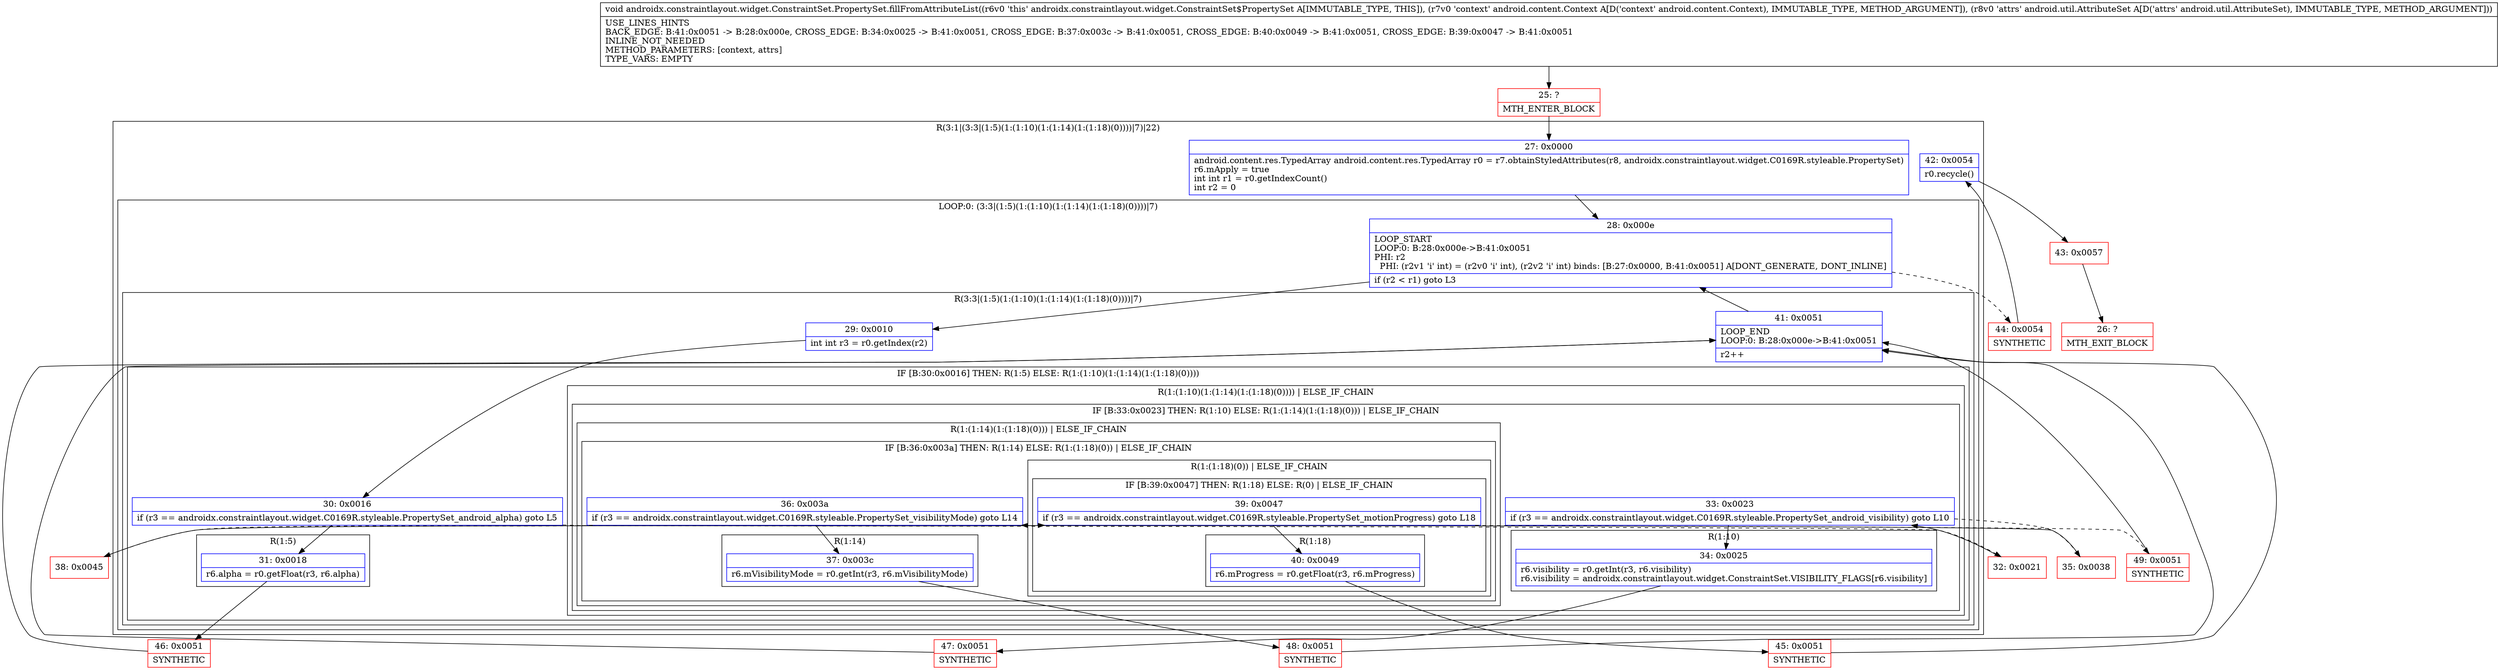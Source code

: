 digraph "CFG forandroidx.constraintlayout.widget.ConstraintSet.PropertySet.fillFromAttributeList(Landroid\/content\/Context;Landroid\/util\/AttributeSet;)V" {
subgraph cluster_Region_1842331321 {
label = "R(3:1|(3:3|(1:5)(1:(1:10)(1:(1:14)(1:(1:18)(0))))|7)|22)";
node [shape=record,color=blue];
Node_27 [shape=record,label="{27\:\ 0x0000|android.content.res.TypedArray android.content.res.TypedArray r0 = r7.obtainStyledAttributes(r8, androidx.constraintlayout.widget.C0169R.styleable.PropertySet)\lr6.mApply = true\lint int r1 = r0.getIndexCount()\lint r2 = 0\l}"];
subgraph cluster_LoopRegion_1397916921 {
label = "LOOP:0: (3:3|(1:5)(1:(1:10)(1:(1:14)(1:(1:18)(0))))|7)";
node [shape=record,color=blue];
Node_28 [shape=record,label="{28\:\ 0x000e|LOOP_START\lLOOP:0: B:28:0x000e\-\>B:41:0x0051\lPHI: r2 \l  PHI: (r2v1 'i' int) = (r2v0 'i' int), (r2v2 'i' int) binds: [B:27:0x0000, B:41:0x0051] A[DONT_GENERATE, DONT_INLINE]\l|if (r2 \< r1) goto L3\l}"];
subgraph cluster_Region_871920578 {
label = "R(3:3|(1:5)(1:(1:10)(1:(1:14)(1:(1:18)(0))))|7)";
node [shape=record,color=blue];
Node_29 [shape=record,label="{29\:\ 0x0010|int int r3 = r0.getIndex(r2)\l}"];
subgraph cluster_IfRegion_1190887227 {
label = "IF [B:30:0x0016] THEN: R(1:5) ELSE: R(1:(1:10)(1:(1:14)(1:(1:18)(0))))";
node [shape=record,color=blue];
Node_30 [shape=record,label="{30\:\ 0x0016|if (r3 == androidx.constraintlayout.widget.C0169R.styleable.PropertySet_android_alpha) goto L5\l}"];
subgraph cluster_Region_1874485077 {
label = "R(1:5)";
node [shape=record,color=blue];
Node_31 [shape=record,label="{31\:\ 0x0018|r6.alpha = r0.getFloat(r3, r6.alpha)\l}"];
}
subgraph cluster_Region_765235311 {
label = "R(1:(1:10)(1:(1:14)(1:(1:18)(0)))) | ELSE_IF_CHAIN\l";
node [shape=record,color=blue];
subgraph cluster_IfRegion_299037156 {
label = "IF [B:33:0x0023] THEN: R(1:10) ELSE: R(1:(1:14)(1:(1:18)(0))) | ELSE_IF_CHAIN\l";
node [shape=record,color=blue];
Node_33 [shape=record,label="{33\:\ 0x0023|if (r3 == androidx.constraintlayout.widget.C0169R.styleable.PropertySet_android_visibility) goto L10\l}"];
subgraph cluster_Region_244540901 {
label = "R(1:10)";
node [shape=record,color=blue];
Node_34 [shape=record,label="{34\:\ 0x0025|r6.visibility = r0.getInt(r3, r6.visibility)\lr6.visibility = androidx.constraintlayout.widget.ConstraintSet.VISIBILITY_FLAGS[r6.visibility]\l}"];
}
subgraph cluster_Region_587754411 {
label = "R(1:(1:14)(1:(1:18)(0))) | ELSE_IF_CHAIN\l";
node [shape=record,color=blue];
subgraph cluster_IfRegion_111048206 {
label = "IF [B:36:0x003a] THEN: R(1:14) ELSE: R(1:(1:18)(0)) | ELSE_IF_CHAIN\l";
node [shape=record,color=blue];
Node_36 [shape=record,label="{36\:\ 0x003a|if (r3 == androidx.constraintlayout.widget.C0169R.styleable.PropertySet_visibilityMode) goto L14\l}"];
subgraph cluster_Region_515455224 {
label = "R(1:14)";
node [shape=record,color=blue];
Node_37 [shape=record,label="{37\:\ 0x003c|r6.mVisibilityMode = r0.getInt(r3, r6.mVisibilityMode)\l}"];
}
subgraph cluster_Region_518181589 {
label = "R(1:(1:18)(0)) | ELSE_IF_CHAIN\l";
node [shape=record,color=blue];
subgraph cluster_IfRegion_1093427048 {
label = "IF [B:39:0x0047] THEN: R(1:18) ELSE: R(0) | ELSE_IF_CHAIN\l";
node [shape=record,color=blue];
Node_39 [shape=record,label="{39\:\ 0x0047|if (r3 == androidx.constraintlayout.widget.C0169R.styleable.PropertySet_motionProgress) goto L18\l}"];
subgraph cluster_Region_1856974478 {
label = "R(1:18)";
node [shape=record,color=blue];
Node_40 [shape=record,label="{40\:\ 0x0049|r6.mProgress = r0.getFloat(r3, r6.mProgress)\l}"];
}
subgraph cluster_Region_935402784 {
label = "R(0)";
node [shape=record,color=blue];
}
}
}
}
}
}
}
}
Node_41 [shape=record,label="{41\:\ 0x0051|LOOP_END\lLOOP:0: B:28:0x000e\-\>B:41:0x0051\l|r2++\l}"];
}
}
Node_42 [shape=record,label="{42\:\ 0x0054|r0.recycle()\l}"];
}
Node_25 [shape=record,color=red,label="{25\:\ ?|MTH_ENTER_BLOCK\l}"];
Node_46 [shape=record,color=red,label="{46\:\ 0x0051|SYNTHETIC\l}"];
Node_32 [shape=record,color=red,label="{32\:\ 0x0021}"];
Node_47 [shape=record,color=red,label="{47\:\ 0x0051|SYNTHETIC\l}"];
Node_35 [shape=record,color=red,label="{35\:\ 0x0038}"];
Node_48 [shape=record,color=red,label="{48\:\ 0x0051|SYNTHETIC\l}"];
Node_38 [shape=record,color=red,label="{38\:\ 0x0045}"];
Node_45 [shape=record,color=red,label="{45\:\ 0x0051|SYNTHETIC\l}"];
Node_49 [shape=record,color=red,label="{49\:\ 0x0051|SYNTHETIC\l}"];
Node_44 [shape=record,color=red,label="{44\:\ 0x0054|SYNTHETIC\l}"];
Node_43 [shape=record,color=red,label="{43\:\ 0x0057}"];
Node_26 [shape=record,color=red,label="{26\:\ ?|MTH_EXIT_BLOCK\l}"];
MethodNode[shape=record,label="{void androidx.constraintlayout.widget.ConstraintSet.PropertySet.fillFromAttributeList((r6v0 'this' androidx.constraintlayout.widget.ConstraintSet$PropertySet A[IMMUTABLE_TYPE, THIS]), (r7v0 'context' android.content.Context A[D('context' android.content.Context), IMMUTABLE_TYPE, METHOD_ARGUMENT]), (r8v0 'attrs' android.util.AttributeSet A[D('attrs' android.util.AttributeSet), IMMUTABLE_TYPE, METHOD_ARGUMENT]))  | USE_LINES_HINTS\lBACK_EDGE: B:41:0x0051 \-\> B:28:0x000e, CROSS_EDGE: B:34:0x0025 \-\> B:41:0x0051, CROSS_EDGE: B:37:0x003c \-\> B:41:0x0051, CROSS_EDGE: B:40:0x0049 \-\> B:41:0x0051, CROSS_EDGE: B:39:0x0047 \-\> B:41:0x0051\lINLINE_NOT_NEEDED\lMETHOD_PARAMETERS: [context, attrs]\lTYPE_VARS: EMPTY\l}"];
MethodNode -> Node_25;Node_27 -> Node_28;
Node_28 -> Node_29;
Node_28 -> Node_44[style=dashed];
Node_29 -> Node_30;
Node_30 -> Node_31;
Node_30 -> Node_32[style=dashed];
Node_31 -> Node_46;
Node_33 -> Node_34;
Node_33 -> Node_35[style=dashed];
Node_34 -> Node_47;
Node_36 -> Node_37;
Node_36 -> Node_38[style=dashed];
Node_37 -> Node_48;
Node_39 -> Node_40;
Node_39 -> Node_49[style=dashed];
Node_40 -> Node_45;
Node_41 -> Node_28;
Node_42 -> Node_43;
Node_25 -> Node_27;
Node_46 -> Node_41;
Node_32 -> Node_33;
Node_47 -> Node_41;
Node_35 -> Node_36;
Node_48 -> Node_41;
Node_38 -> Node_39;
Node_45 -> Node_41;
Node_49 -> Node_41;
Node_44 -> Node_42;
Node_43 -> Node_26;
}

